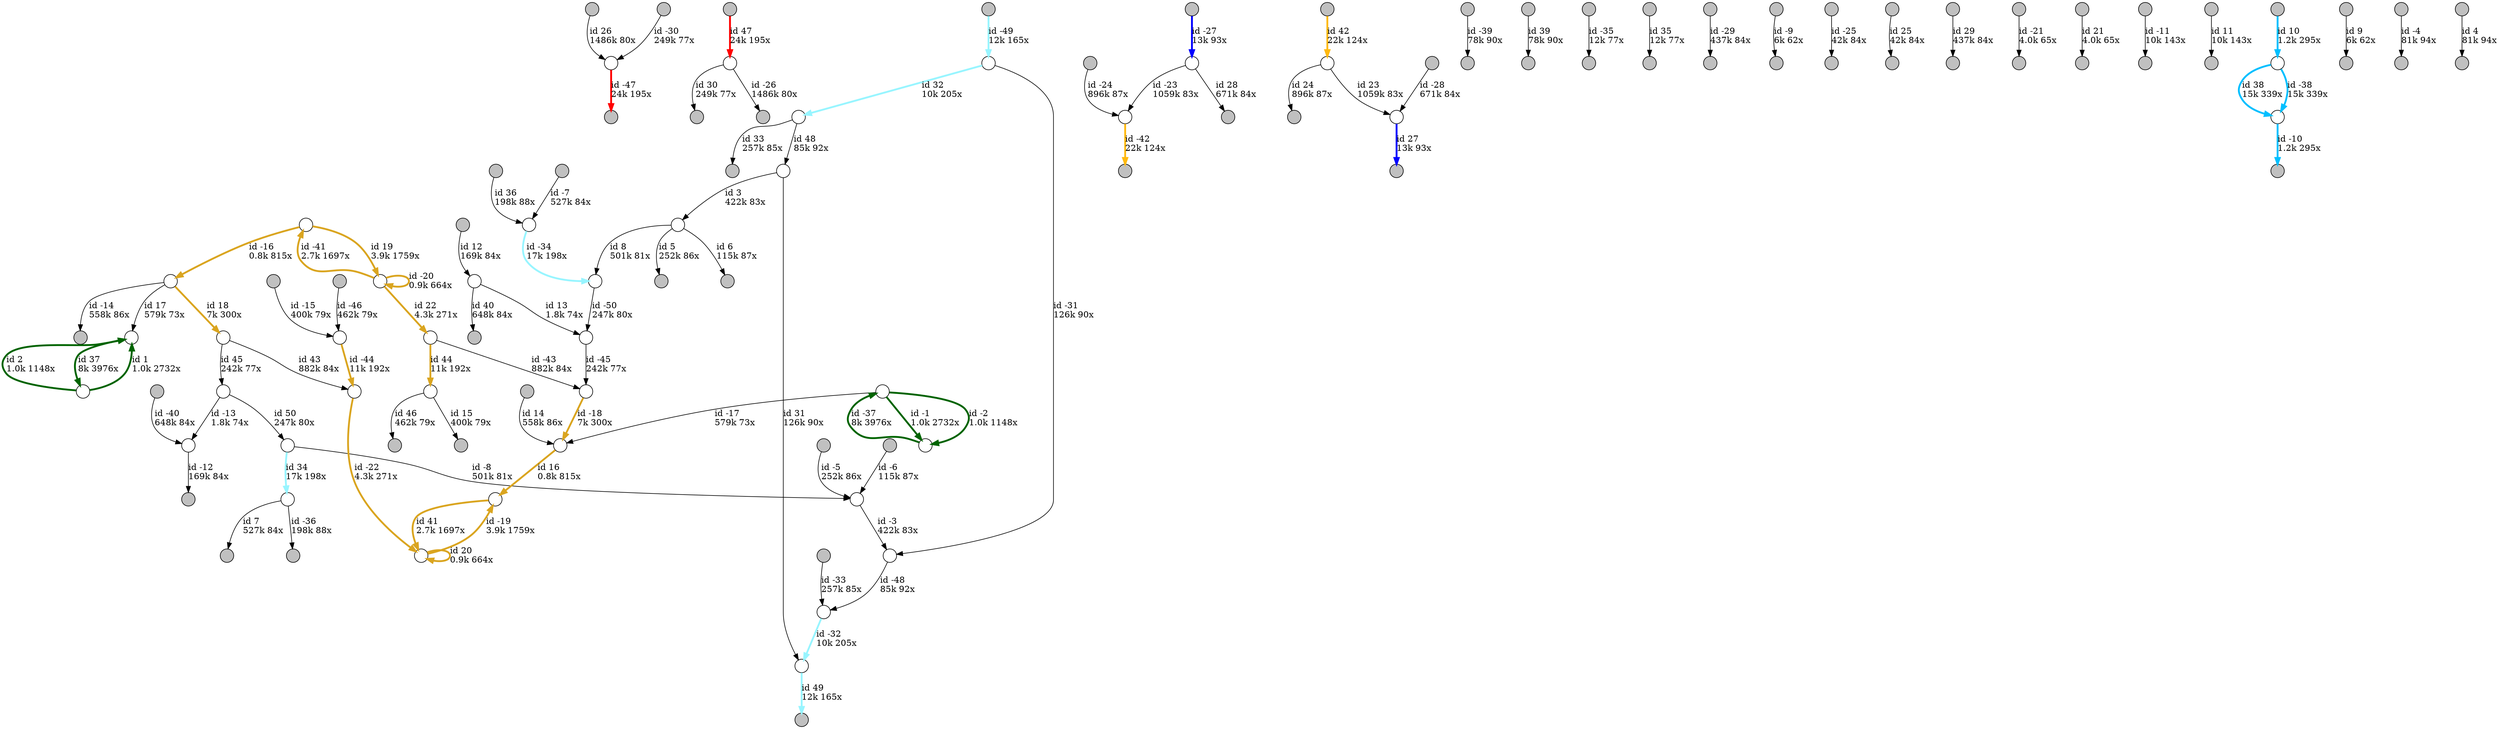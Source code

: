 digraph {
nodesep = 0.5;
node [shape = circle, label = "", height = 0.3];
"0" [style = "filled", fillcolor = "grey"];
"1" [style = "filled", fillcolor = "grey"];
"2" [style = "filled", fillcolor = "grey"];
"3" [style = "filled", fillcolor = "grey"];
"4" [style = "filled", fillcolor = "grey"];
"5" [style = "filled", fillcolor = "grey"];
"6" [style = "filled", fillcolor = "grey"];
"7" [style = "filled", fillcolor = "grey"];
"8" [style = "filled", fillcolor = "grey"];
"9" [style = "filled", fillcolor = "grey"];
"10" [style = "filled", fillcolor = "grey"];
"11" [style = "filled", fillcolor = "grey"];
"12" [style = "filled", fillcolor = "grey"];
"13" [style = "filled", fillcolor = "grey"];
"14" [style = "filled", fillcolor = "grey"];
"15" [style = "filled", fillcolor = "grey"];
"16" [style = "filled", fillcolor = "grey"];
"17" [style = "filled", fillcolor = "grey"];
"18" [style = "filled", fillcolor = "grey"];
"19" [style = "filled", fillcolor = "grey"];
"20" [style = "filled", fillcolor = "grey"];
"21" [style = "filled", fillcolor = "grey"];
"22" [style = "filled", fillcolor = "grey"];
"23" [style = "filled", fillcolor = "grey"];
"24" [style = "filled", fillcolor = "grey"];
"25" [style = "filled", fillcolor = "grey"];
"26" [style = "filled", fillcolor = "grey"];
"27" [style = "filled", fillcolor = "grey"];
"28" [style = "filled", fillcolor = "grey"];
"29" [style = "filled", fillcolor = "grey"];
"30" [style = "filled", fillcolor = "grey"];
"31" [style = "filled", fillcolor = "grey"];
"32" [style = "filled", fillcolor = "grey"];
"33" [style = "filled", fillcolor = "grey"];
"34" [style = "filled", fillcolor = "grey"];
"35" [style = "filled", fillcolor = "grey"];
"36" [style = "filled", fillcolor = "grey"];
"37" [style = "filled", fillcolor = "grey"];
"38" [style = "filled", fillcolor = "grey"];
"39" [style = "filled", fillcolor = "grey"];
"40" [style = "filled", fillcolor = "grey"];
"41" [style = "filled", fillcolor = "grey"];
"42" [style = "filled", fillcolor = "grey"];
"43" [style = "filled", fillcolor = "grey"];
"44" [style = "filled", fillcolor = "grey"];
"45" [style = "filled", fillcolor = "grey"];
"46" [style = "filled", fillcolor = "grey"];
"47" [style = "filled", fillcolor = "grey"];
"48" [style = "filled", fillcolor = "grey"];
"49" [style = "filled", fillcolor = "grey"];
"50" [style = "filled", fillcolor = "grey"];
"51" [style = "filled", fillcolor = "grey"];
"52" [style = "filled", fillcolor = "grey"];
"53" [style = "filled", fillcolor = "grey"];
"54" [style = "filled", fillcolor = "grey"];
"55" [style = "filled", fillcolor = "grey"];
"56" [style = "filled", fillcolor = "grey"];
"57" [style = "filled", fillcolor = "grey"];
"58" [style = "filled", fillcolor = "grey"];
"59" [style = "filled", fillcolor = "grey"];
"60" [style = "filled", fillcolor = "grey"];
"61" [style = "filled", fillcolor = "grey"];
"62" [style = "filled", fillcolor = "grey"];
"63" [style = "filled", fillcolor = "grey"];
"64" [style = "filled", fillcolor = "grey"];
"65" [style = "filled", fillcolor = "grey"];
"66" [style = "filled", fillcolor = "grey"];
"67" [style = "filled", fillcolor = "grey"];
"68" [style = "filled", fillcolor = "grey"];
"69" [style = "filled", fillcolor = "grey"];
"70" -> "71" [label = "id 1\l1.0k 2732x", color = "darkgreen" , penwidth = 3] ;
"72" -> "73" [label = "id -1\l1.0k 2732x", color = "darkgreen" , penwidth = 3] ;
"70" -> "71" [label = "id 2\l1.0k 1148x", color = "darkgreen" , penwidth = 3] ;
"72" -> "73" [label = "id -2\l1.0k 1148x", color = "darkgreen" , penwidth = 3] ;
"74" -> "75" [label = "id 3\l422k 83x", color = "black"] ;
"76" -> "77" [label = "id -3\l422k 83x", color = "black"] ;
"60" -> "61" [label = "id 4\l81k 94x", color = "black"] ;
"58" -> "68" [label = "id -4\l81k 94x", color = "black"] ;
"75" -> "7" [label = "id 5\l252k 86x", color = "black"] ;
"8" -> "76" [label = "id -5\l252k 86x", color = "black"] ;
"75" -> "66" [label = "id 6\l115k 87x", color = "black"] ;
"52" -> "76" [label = "id -6\l115k 87x", color = "black"] ;
"78" -> "33" [label = "id 7\l527k 84x", color = "black"] ;
"65" -> "79" [label = "id -7\l527k 84x", color = "black"] ;
"75" -> "80" [label = "id 8\l501k 81x", color = "black"] ;
"81" -> "76" [label = "id -8\l501k 81x", color = "black"] ;
"62" -> "55" [label = "id 9\l6k 62x", color = "black"] ;
"24" -> "50" [label = "id -9\l6k 62x", color = "black"] ;
"48" -> "82" [label = "id 10\l1.2k 295x", color = "deepskyblue1" , penwidth = 3] ;
"83" -> "69" [label = "id -10\l1.2k 295x", color = "deepskyblue1" , penwidth = 3] ;
"46" -> "44" [label = "id 11\l10k 143x", color = "black"] ;
"40" -> "45" [label = "id -11\l10k 143x", color = "black"] ;
"43" -> "84" [label = "id 12\l169k 84x", color = "black"] ;
"85" -> "47" [label = "id -12\l169k 84x", color = "black"] ;
"84" -> "86" [label = "id 13\l1.8k 74x", color = "black"] ;
"87" -> "85" [label = "id -13\l1.8k 74x", color = "black"] ;
"39" -> "88" [label = "id 14\l558k 86x", color = "black"] ;
"89" -> "10" [label = "id -14\l558k 86x", color = "black"] ;
"90" -> "21" [label = "id 15\l400k 79x", color = "black"] ;
"53" -> "91" [label = "id -15\l400k 79x", color = "black"] ;
"88" -> "92" [label = "id 16\l0.8k 815x", color = "goldenrod" , penwidth = 3] ;
"93" -> "89" [label = "id -16\l0.8k 815x", color = "goldenrod" , penwidth = 3] ;
"89" -> "71" [label = "id 17\l579k 73x", color = "black"] ;
"72" -> "88" [label = "id -17\l579k 73x", color = "black"] ;
"89" -> "94" [label = "id 18\l7k 300x", color = "goldenrod" , penwidth = 3] ;
"95" -> "88" [label = "id -18\l7k 300x", color = "goldenrod" , penwidth = 3] ;
"93" -> "96" [label = "id 19\l3.9k 1759x", color = "goldenrod" , penwidth = 3] ;
"97" -> "92" [label = "id -19\l3.9k 1759x", color = "goldenrod" , penwidth = 3] ;
"97" -> "97" [label = "id 20\l0.9k 664x", color = "goldenrod" , penwidth = 3] ;
"96" -> "96" [label = "id -20\l0.9k 664x", color = "goldenrod" , penwidth = 3] ;
"38" -> "37" [label = "id 21\l4.0k 65x", color = "black"] ;
"36" -> "42" [label = "id -21\l4.0k 65x", color = "black"] ;
"96" -> "98" [label = "id 22\l4.3k 271x", color = "goldenrod" , penwidth = 3] ;
"99" -> "97" [label = "id -22\l4.3k 271x", color = "goldenrod" , penwidth = 3] ;
"100" -> "101" [label = "id 23\l1059k 83x", color = "black"] ;
"102" -> "103" [label = "id -23\l1059k 83x", color = "black"] ;
"100" -> "49" [label = "id 24\l896k 87x", color = "black"] ;
"34" -> "103" [label = "id -24\l896k 87x", color = "black"] ;
"31" -> "30" [label = "id 25\l42k 84x", color = "black"] ;
"29" -> "41" [label = "id -25\l42k 84x", color = "black"] ;
"4" -> "104" [label = "id 26\l1486k 80x", color = "black"] ;
"105" -> "54" [label = "id -26\l1486k 80x", color = "black"] ;
"101" -> "27" [label = "id 27\l13k 93x", color = "blue" , penwidth = 3] ;
"26" -> "102" [label = "id -27\l13k 93x", color = "blue" , penwidth = 3] ;
"102" -> "25" [label = "id 28\l671k 84x", color = "black"] ;
"64" -> "101" [label = "id -28\l671k 84x", color = "black"] ;
"59" -> "35" [label = "id 29\l437k 84x", color = "black"] ;
"23" -> "22" [label = "id -29\l437k 84x", color = "black"] ;
"105" -> "20" [label = "id 30\l249k 77x", color = "black"] ;
"19" -> "104" [label = "id -30\l249k 77x", color = "black"] ;
"74" -> "106" [label = "id 31\l126k 90x", color = "black"] ;
"107" -> "77" [label = "id -31\l126k 90x", color = "black"] ;
"107" -> "108" [label = "id 32\l10k 205x", color = "cadetblue1" , penwidth = 3] ;
"109" -> "106" [label = "id -32\l10k 205x", color = "cadetblue1" , penwidth = 3] ;
"108" -> "18" [label = "id 33\l257k 85x", color = "black"] ;
"28" -> "109" [label = "id -33\l257k 85x", color = "black"] ;
"81" -> "78" [label = "id 34\l17k 198x", color = "cadetblue1" , penwidth = 3] ;
"79" -> "80" [label = "id -34\l17k 198x", color = "cadetblue1" , penwidth = 3] ;
"32" -> "17" [label = "id 35\l12k 77x", color = "black"] ;
"67" -> "16" [label = "id -35\l12k 77x", color = "black"] ;
"13" -> "79" [label = "id 36\l198k 88x", color = "black"] ;
"78" -> "15" [label = "id -36\l198k 88x", color = "black"] ;
"71" -> "70" [label = "id 37\l8k 3976x", color = "darkgreen" , penwidth = 3] ;
"73" -> "72" [label = "id -37\l8k 3976x", color = "darkgreen" , penwidth = 3] ;
"82" -> "83" [label = "id 38\l15k 339x", color = "deepskyblue1" , penwidth = 3] ;
"82" -> "83" [label = "id -38\l15k 339x", color = "deepskyblue1" , penwidth = 3] ;
"12" -> "14" [label = "id 39\l78k 90x", color = "black"] ;
"11" -> "56" [label = "id -39\l78k 90x", color = "black"] ;
"84" -> "63" [label = "id 40\l648k 84x", color = "black"] ;
"51" -> "85" [label = "id -40\l648k 84x", color = "black"] ;
"92" -> "97" [label = "id 41\l2.7k 1697x", color = "goldenrod" , penwidth = 3] ;
"96" -> "93" [label = "id -41\l2.7k 1697x", color = "goldenrod" , penwidth = 3] ;
"6" -> "100" [label = "id 42\l22k 124x", color = "darkgoldenrod1" , penwidth = 3] ;
"103" -> "5" [label = "id -42\l22k 124x", color = "darkgoldenrod1" , penwidth = 3] ;
"94" -> "99" [label = "id 43\l882k 84x", color = "black"] ;
"98" -> "95" [label = "id -43\l882k 84x", color = "black"] ;
"98" -> "90" [label = "id 44\l11k 192x", color = "goldenrod" , penwidth = 3] ;
"91" -> "99" [label = "id -44\l11k 192x", color = "goldenrod" , penwidth = 3] ;
"94" -> "87" [label = "id 45\l242k 77x", color = "black"] ;
"86" -> "95" [label = "id -45\l242k 77x", color = "black"] ;
"90" -> "2" [label = "id 46\l462k 79x", color = "black"] ;
"3" -> "91" [label = "id -46\l462k 79x", color = "black"] ;
"1" -> "105" [label = "id 47\l24k 195x", color = "red" , penwidth = 3] ;
"104" -> "0" [label = "id -47\l24k 195x", color = "red" , penwidth = 3] ;
"108" -> "74" [label = "id 48\l85k 92x", color = "black"] ;
"77" -> "109" [label = "id -48\l85k 92x", color = "black"] ;
"106" -> "57" [label = "id 49\l12k 165x", color = "cadetblue1" , penwidth = 3] ;
"9" -> "107" [label = "id -49\l12k 165x", color = "cadetblue1" , penwidth = 3] ;
"87" -> "81" [label = "id 50\l247k 80x", color = "black"] ;
"80" -> "86" [label = "id -50\l247k 80x", color = "black"] ;
}

